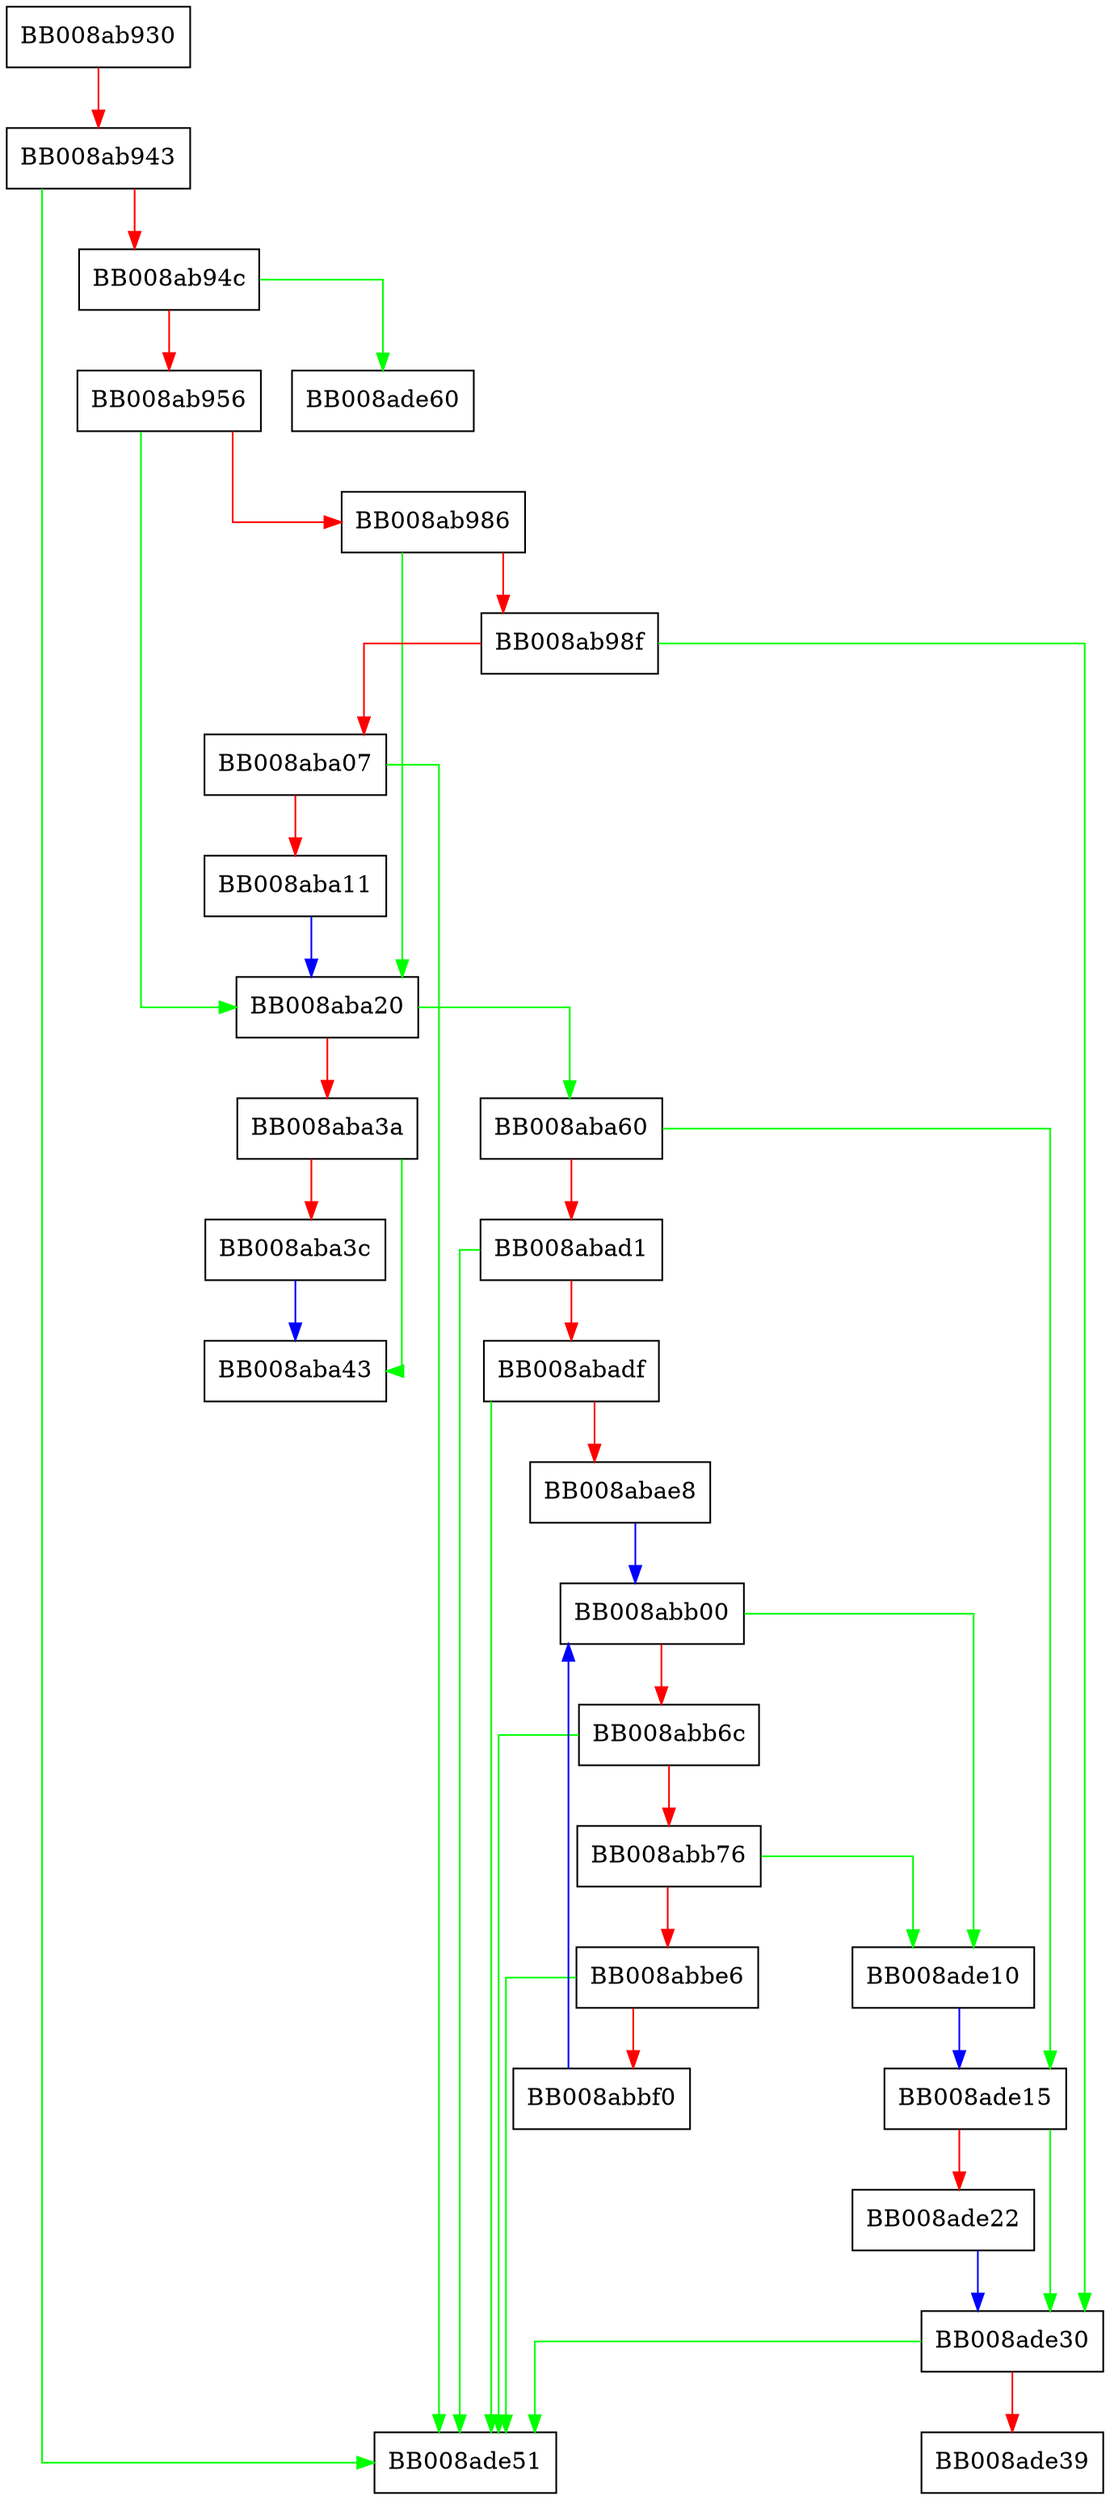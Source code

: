 digraph __strncasecmp_l_ssse3 {
  node [shape="box"];
  graph [splines=ortho];
  BB008ab930 -> BB008ab943 [color="red"];
  BB008ab943 -> BB008ade51 [color="green"];
  BB008ab943 -> BB008ab94c [color="red"];
  BB008ab94c -> BB008ade60 [color="green"];
  BB008ab94c -> BB008ab956 [color="red"];
  BB008ab956 -> BB008aba20 [color="green"];
  BB008ab956 -> BB008ab986 [color="red"];
  BB008ab986 -> BB008aba20 [color="green"];
  BB008ab986 -> BB008ab98f [color="red"];
  BB008ab98f -> BB008ade30 [color="green"];
  BB008ab98f -> BB008aba07 [color="red"];
  BB008aba07 -> BB008ade51 [color="green"];
  BB008aba07 -> BB008aba11 [color="red"];
  BB008aba11 -> BB008aba20 [color="blue"];
  BB008aba20 -> BB008aba60 [color="green"];
  BB008aba20 -> BB008aba3a [color="red"];
  BB008aba3a -> BB008aba43 [color="green"];
  BB008aba3a -> BB008aba3c [color="red"];
  BB008aba3c -> BB008aba43 [color="blue"];
  BB008aba60 -> BB008ade15 [color="green"];
  BB008aba60 -> BB008abad1 [color="red"];
  BB008abad1 -> BB008ade51 [color="green"];
  BB008abad1 -> BB008abadf [color="red"];
  BB008abadf -> BB008ade51 [color="green"];
  BB008abadf -> BB008abae8 [color="red"];
  BB008abae8 -> BB008abb00 [color="blue"];
  BB008abb00 -> BB008ade10 [color="green"];
  BB008abb00 -> BB008abb6c [color="red"];
  BB008abb6c -> BB008ade51 [color="green"];
  BB008abb6c -> BB008abb76 [color="red"];
  BB008abb76 -> BB008ade10 [color="green"];
  BB008abb76 -> BB008abbe6 [color="red"];
  BB008abbe6 -> BB008ade51 [color="green"];
  BB008abbe6 -> BB008abbf0 [color="red"];
  BB008abbf0 -> BB008abb00 [color="blue"];
  BB008ade10 -> BB008ade15 [color="blue"];
  BB008ade15 -> BB008ade30 [color="green"];
  BB008ade15 -> BB008ade22 [color="red"];
  BB008ade22 -> BB008ade30 [color="blue"];
  BB008ade30 -> BB008ade51 [color="green"];
  BB008ade30 -> BB008ade39 [color="red"];
}